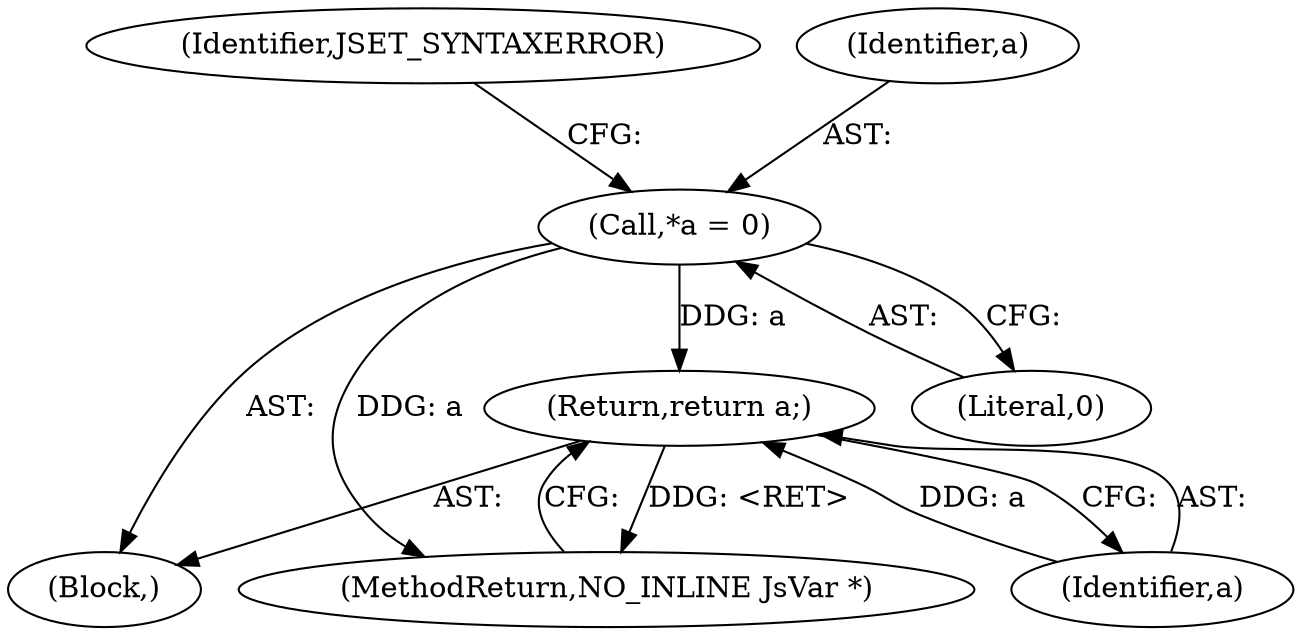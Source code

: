 digraph "0_Espruino_bf4416ab9129ee3afd56739ea4e3cd0da5484b6b_1@pointer" {
"1000350" [label="(Call,*a = 0)"];
"1000358" [label="(Return,return a;)"];
"1000350" [label="(Call,*a = 0)"];
"1000354" [label="(Identifier,JSET_SYNTAXERROR)"];
"1000359" [label="(Identifier,a)"];
"1000351" [label="(Identifier,a)"];
"1000348" [label="(Block,)"];
"1000619" [label="(MethodReturn,NO_INLINE JsVar *)"];
"1000358" [label="(Return,return a;)"];
"1000352" [label="(Literal,0)"];
"1000350" -> "1000348"  [label="AST: "];
"1000350" -> "1000352"  [label="CFG: "];
"1000351" -> "1000350"  [label="AST: "];
"1000352" -> "1000350"  [label="AST: "];
"1000354" -> "1000350"  [label="CFG: "];
"1000350" -> "1000619"  [label="DDG: a"];
"1000350" -> "1000358"  [label="DDG: a"];
"1000358" -> "1000348"  [label="AST: "];
"1000358" -> "1000359"  [label="CFG: "];
"1000359" -> "1000358"  [label="AST: "];
"1000619" -> "1000358"  [label="CFG: "];
"1000358" -> "1000619"  [label="DDG: <RET>"];
"1000359" -> "1000358"  [label="DDG: a"];
}
